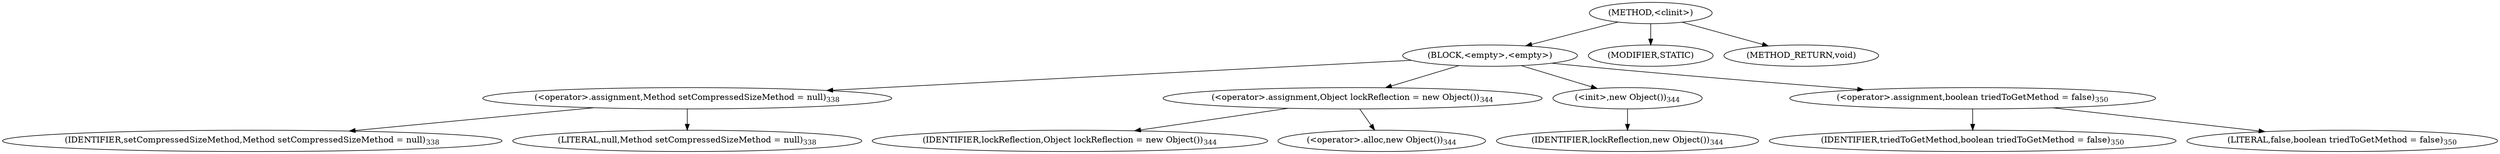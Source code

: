 digraph "&lt;clinit&gt;" {  
"718" [label = <(METHOD,&lt;clinit&gt;)> ]
"719" [label = <(BLOCK,&lt;empty&gt;,&lt;empty&gt;)> ]
"720" [label = <(&lt;operator&gt;.assignment,Method setCompressedSizeMethod = null)<SUB>338</SUB>> ]
"721" [label = <(IDENTIFIER,setCompressedSizeMethod,Method setCompressedSizeMethod = null)<SUB>338</SUB>> ]
"722" [label = <(LITERAL,null,Method setCompressedSizeMethod = null)<SUB>338</SUB>> ]
"723" [label = <(&lt;operator&gt;.assignment,Object lockReflection = new Object())<SUB>344</SUB>> ]
"724" [label = <(IDENTIFIER,lockReflection,Object lockReflection = new Object())<SUB>344</SUB>> ]
"725" [label = <(&lt;operator&gt;.alloc,new Object())<SUB>344</SUB>> ]
"726" [label = <(&lt;init&gt;,new Object())<SUB>344</SUB>> ]
"42" [label = <(IDENTIFIER,lockReflection,new Object())<SUB>344</SUB>> ]
"727" [label = <(&lt;operator&gt;.assignment,boolean triedToGetMethod = false)<SUB>350</SUB>> ]
"728" [label = <(IDENTIFIER,triedToGetMethod,boolean triedToGetMethod = false)<SUB>350</SUB>> ]
"729" [label = <(LITERAL,false,boolean triedToGetMethod = false)<SUB>350</SUB>> ]
"730" [label = <(MODIFIER,STATIC)> ]
"731" [label = <(METHOD_RETURN,void)> ]
  "718" -> "719" 
  "718" -> "730" 
  "718" -> "731" 
  "719" -> "720" 
  "719" -> "723" 
  "719" -> "726" 
  "719" -> "727" 
  "720" -> "721" 
  "720" -> "722" 
  "723" -> "724" 
  "723" -> "725" 
  "726" -> "42" 
  "727" -> "728" 
  "727" -> "729" 
}
